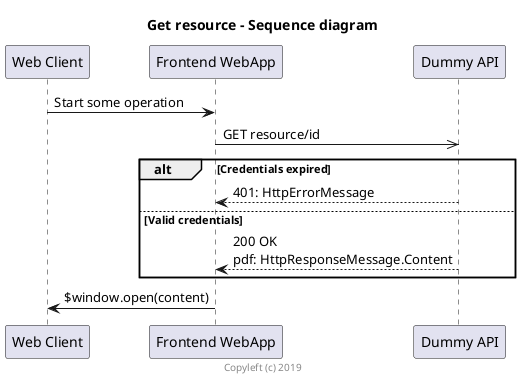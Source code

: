 @startuml Current Behavior
skinparam TitleFontStyle bold

participant "Web Client" as client
participant "Frontend WebApp" as webui
participant "Dummy API" as dummyapi

title Get resource - Sequence diagram

client -> webui: Start some operation
webui ->> dummyapi: GET resource/id
alt Credentials expired
webui <-- dummyapi: 401: HttpErrorMessage 
else Valid credentials
webui <-- dummyapi: 200 OK\npdf: HttpResponseMessage.Content
end
client <- webui: $window.open(content)

center footer Copyleft (c) 2019
@enduml
